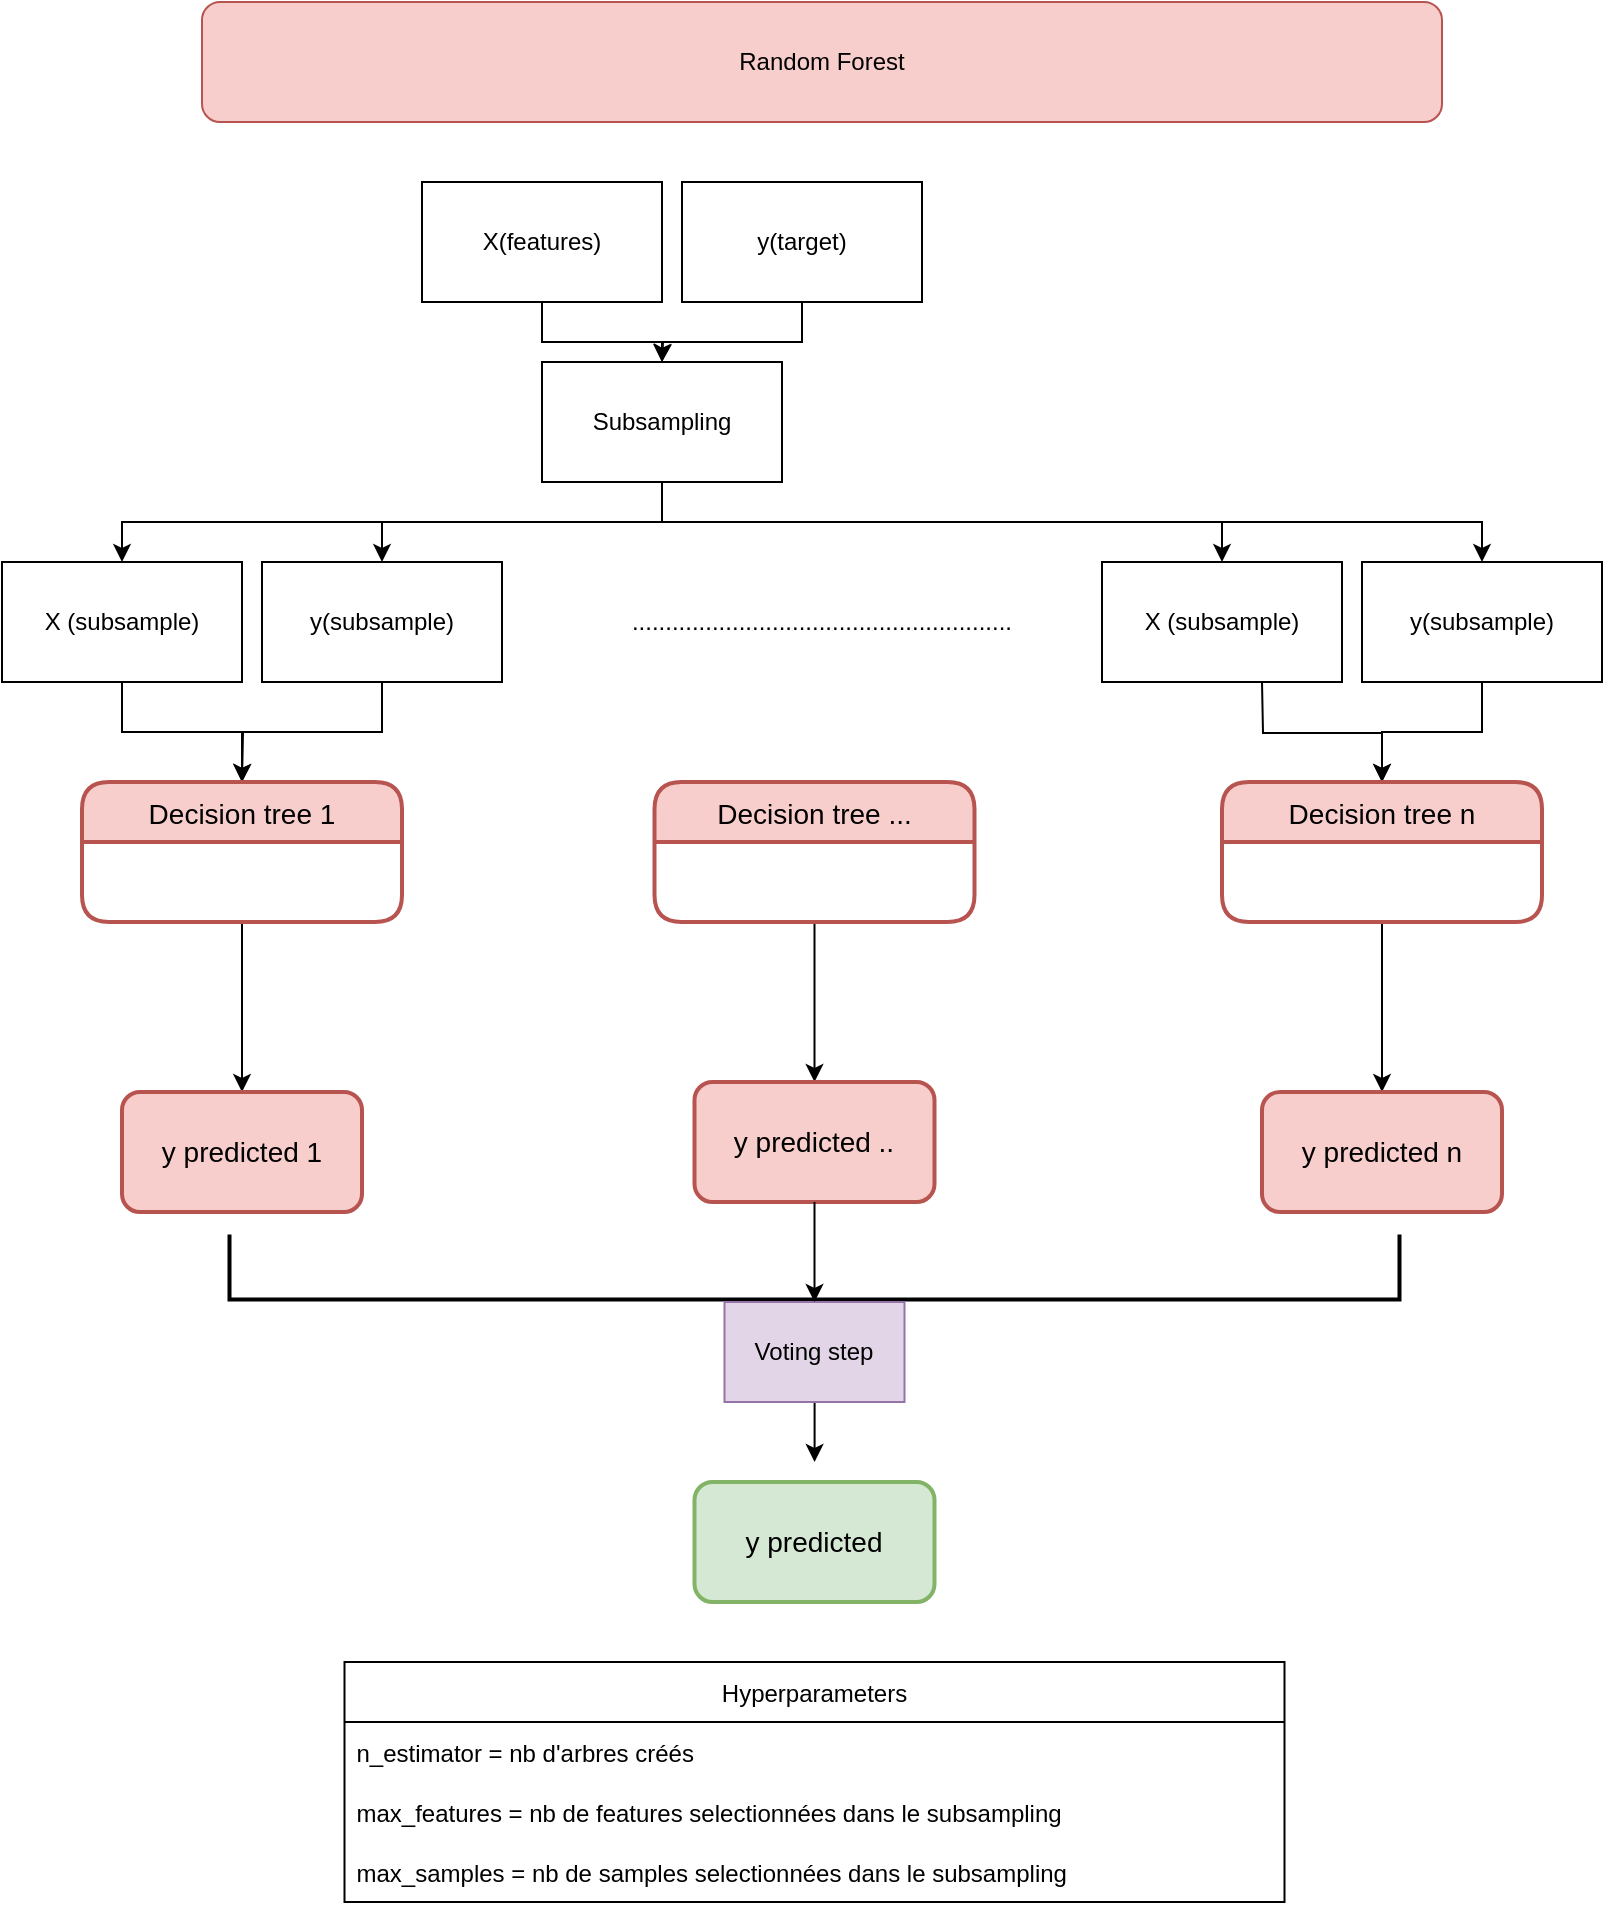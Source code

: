 <mxfile version="19.0.0" type="github">
  <diagram id="Hz01uMnlYN-jJrnOBzyM" name="Page-1">
    <mxGraphModel dx="2031" dy="1171" grid="1" gridSize="10" guides="1" tooltips="1" connect="1" arrows="1" fold="1" page="1" pageScale="1" pageWidth="827" pageHeight="1169" math="0" shadow="0">
      <root>
        <mxCell id="0" />
        <mxCell id="1" parent="0" />
        <mxCell id="j3MlyM1Df4kYm5ywRDjn-4" style="edgeStyle=orthogonalEdgeStyle;rounded=0;orthogonalLoop=1;jettySize=auto;html=1;exitX=0.5;exitY=1;exitDx=0;exitDy=0;entryX=0.5;entryY=0;entryDx=0;entryDy=0;" parent="1" source="j3MlyM1Df4kYm5ywRDjn-1" target="j3MlyM1Df4kYm5ywRDjn-3" edge="1">
          <mxGeometry relative="1" as="geometry" />
        </mxCell>
        <mxCell id="j3MlyM1Df4kYm5ywRDjn-1" value="X(features)" style="rounded=0;whiteSpace=wrap;html=1;" parent="1" vertex="1">
          <mxGeometry x="230" y="110" width="120" height="60" as="geometry" />
        </mxCell>
        <mxCell id="j3MlyM1Df4kYm5ywRDjn-5" style="edgeStyle=orthogonalEdgeStyle;rounded=0;orthogonalLoop=1;jettySize=auto;html=1;exitX=0.5;exitY=1;exitDx=0;exitDy=0;" parent="1" source="j3MlyM1Df4kYm5ywRDjn-2" edge="1">
          <mxGeometry relative="1" as="geometry">
            <mxPoint x="350" y="200" as="targetPoint" />
          </mxGeometry>
        </mxCell>
        <mxCell id="j3MlyM1Df4kYm5ywRDjn-2" value="y(target)" style="rounded=0;whiteSpace=wrap;html=1;" parent="1" vertex="1">
          <mxGeometry x="360" y="110" width="120" height="60" as="geometry" />
        </mxCell>
        <mxCell id="j3MlyM1Df4kYm5ywRDjn-16" style="edgeStyle=orthogonalEdgeStyle;rounded=0;orthogonalLoop=1;jettySize=auto;html=1;exitX=0.5;exitY=1;exitDx=0;exitDy=0;" parent="1" source="j3MlyM1Df4kYm5ywRDjn-3" target="j3MlyM1Df4kYm5ywRDjn-6" edge="1">
          <mxGeometry relative="1" as="geometry" />
        </mxCell>
        <mxCell id="j3MlyM1Df4kYm5ywRDjn-17" style="edgeStyle=orthogonalEdgeStyle;rounded=0;orthogonalLoop=1;jettySize=auto;html=1;exitX=0.5;exitY=1;exitDx=0;exitDy=0;entryX=0.5;entryY=0;entryDx=0;entryDy=0;" parent="1" source="j3MlyM1Df4kYm5ywRDjn-3" target="j3MlyM1Df4kYm5ywRDjn-7" edge="1">
          <mxGeometry relative="1" as="geometry" />
        </mxCell>
        <mxCell id="j3MlyM1Df4kYm5ywRDjn-20" style="edgeStyle=orthogonalEdgeStyle;rounded=0;orthogonalLoop=1;jettySize=auto;html=1;exitX=0.5;exitY=1;exitDx=0;exitDy=0;entryX=0.5;entryY=0;entryDx=0;entryDy=0;" parent="1" source="j3MlyM1Df4kYm5ywRDjn-3" target="j3MlyM1Df4kYm5ywRDjn-14" edge="1">
          <mxGeometry relative="1" as="geometry" />
        </mxCell>
        <mxCell id="j3MlyM1Df4kYm5ywRDjn-21" style="edgeStyle=orthogonalEdgeStyle;rounded=0;orthogonalLoop=1;jettySize=auto;html=1;exitX=0.5;exitY=1;exitDx=0;exitDy=0;" parent="1" source="j3MlyM1Df4kYm5ywRDjn-3" target="j3MlyM1Df4kYm5ywRDjn-15" edge="1">
          <mxGeometry relative="1" as="geometry" />
        </mxCell>
        <mxCell id="j3MlyM1Df4kYm5ywRDjn-3" value="Subsampling" style="rounded=0;whiteSpace=wrap;html=1;" parent="1" vertex="1">
          <mxGeometry x="290" y="200" width="120" height="60" as="geometry" />
        </mxCell>
        <mxCell id="j3MlyM1Df4kYm5ywRDjn-29" style="edgeStyle=orthogonalEdgeStyle;rounded=0;orthogonalLoop=1;jettySize=auto;html=1;exitX=0.5;exitY=1;exitDx=0;exitDy=0;entryX=0.5;entryY=0;entryDx=0;entryDy=0;" parent="1" source="j3MlyM1Df4kYm5ywRDjn-6" target="j3MlyM1Df4kYm5ywRDjn-27" edge="1">
          <mxGeometry relative="1" as="geometry" />
        </mxCell>
        <mxCell id="j3MlyM1Df4kYm5ywRDjn-6" value="X (subsample)" style="rounded=0;whiteSpace=wrap;html=1;" parent="1" vertex="1">
          <mxGeometry x="20" y="300" width="120" height="60" as="geometry" />
        </mxCell>
        <mxCell id="j3MlyM1Df4kYm5ywRDjn-30" style="edgeStyle=orthogonalEdgeStyle;rounded=0;orthogonalLoop=1;jettySize=auto;html=1;exitX=0.5;exitY=1;exitDx=0;exitDy=0;" parent="1" source="j3MlyM1Df4kYm5ywRDjn-7" edge="1">
          <mxGeometry relative="1" as="geometry">
            <mxPoint x="140" y="410" as="targetPoint" />
          </mxGeometry>
        </mxCell>
        <mxCell id="j3MlyM1Df4kYm5ywRDjn-7" value="y(subsample)" style="rounded=0;whiteSpace=wrap;html=1;" parent="1" vertex="1">
          <mxGeometry x="150" y="300" width="120" height="60" as="geometry" />
        </mxCell>
        <mxCell id="j3MlyM1Df4kYm5ywRDjn-14" value="X (subsample)" style="rounded=0;whiteSpace=wrap;html=1;" parent="1" vertex="1">
          <mxGeometry x="570" y="300" width="120" height="60" as="geometry" />
        </mxCell>
        <mxCell id="j3MlyM1Df4kYm5ywRDjn-34" style="edgeStyle=orthogonalEdgeStyle;rounded=0;orthogonalLoop=1;jettySize=auto;html=1;exitX=0.5;exitY=1;exitDx=0;exitDy=0;" parent="1" source="j3MlyM1Df4kYm5ywRDjn-15" target="j3MlyM1Df4kYm5ywRDjn-33" edge="1">
          <mxGeometry relative="1" as="geometry" />
        </mxCell>
        <mxCell id="j3MlyM1Df4kYm5ywRDjn-15" value="y(subsample)" style="rounded=0;whiteSpace=wrap;html=1;" parent="1" vertex="1">
          <mxGeometry x="700" y="300" width="120" height="60" as="geometry" />
        </mxCell>
        <mxCell id="j3MlyM1Df4kYm5ywRDjn-41" value="" style="edgeStyle=orthogonalEdgeStyle;rounded=0;orthogonalLoop=1;jettySize=auto;html=1;entryX=0.5;entryY=0;entryDx=0;entryDy=0;exitX=0.5;exitY=1;exitDx=0;exitDy=0;" parent="1" source="rcQwtoCR0pDMbT0KjYeT-1" target="j3MlyM1Df4kYm5ywRDjn-39" edge="1">
          <mxGeometry relative="1" as="geometry">
            <mxPoint x="426.25" y="410" as="targetPoint" />
          </mxGeometry>
        </mxCell>
        <mxCell id="j3MlyM1Df4kYm5ywRDjn-22" value="........................................................." style="text;html=1;strokeColor=none;fillColor=none;align=center;verticalAlign=middle;whiteSpace=wrap;rounded=0;" parent="1" vertex="1">
          <mxGeometry x="320" y="315" width="220" height="30" as="geometry" />
        </mxCell>
        <mxCell id="j3MlyM1Df4kYm5ywRDjn-36" value="" style="edgeStyle=orthogonalEdgeStyle;rounded=0;orthogonalLoop=1;jettySize=auto;html=1;" parent="1" source="j3MlyM1Df4kYm5ywRDjn-27" target="j3MlyM1Df4kYm5ywRDjn-35" edge="1">
          <mxGeometry relative="1" as="geometry" />
        </mxCell>
        <mxCell id="j3MlyM1Df4kYm5ywRDjn-27" value="Decision tree 1" style="swimlane;childLayout=stackLayout;horizontal=1;startSize=30;horizontalStack=0;rounded=1;fontSize=14;fontStyle=0;strokeWidth=2;resizeParent=0;resizeLast=1;shadow=0;dashed=0;align=center;fillColor=#f8cecc;strokeColor=#b85450;" parent="1" vertex="1">
          <mxGeometry x="60" y="410" width="160" height="70" as="geometry" />
        </mxCell>
        <mxCell id="j3MlyM1Df4kYm5ywRDjn-31" style="edgeStyle=orthogonalEdgeStyle;rounded=0;orthogonalLoop=1;jettySize=auto;html=1;exitX=0.5;exitY=1;exitDx=0;exitDy=0;entryX=0.5;entryY=0;entryDx=0;entryDy=0;" parent="1" target="j3MlyM1Df4kYm5ywRDjn-33" edge="1">
          <mxGeometry relative="1" as="geometry">
            <mxPoint x="650" y="360" as="sourcePoint" />
          </mxGeometry>
        </mxCell>
        <mxCell id="j3MlyM1Df4kYm5ywRDjn-38" value="" style="edgeStyle=orthogonalEdgeStyle;rounded=0;orthogonalLoop=1;jettySize=auto;html=1;" parent="1" source="j3MlyM1Df4kYm5ywRDjn-33" target="j3MlyM1Df4kYm5ywRDjn-37" edge="1">
          <mxGeometry relative="1" as="geometry" />
        </mxCell>
        <mxCell id="j3MlyM1Df4kYm5ywRDjn-33" value="Decision tree n" style="swimlane;childLayout=stackLayout;horizontal=1;startSize=30;horizontalStack=0;rounded=1;fontSize=14;fontStyle=0;strokeWidth=2;resizeParent=0;resizeLast=1;shadow=0;dashed=0;align=center;fillColor=#f8cecc;strokeColor=#b85450;" parent="1" vertex="1">
          <mxGeometry x="630" y="410" width="160" height="70" as="geometry" />
        </mxCell>
        <mxCell id="j3MlyM1Df4kYm5ywRDjn-35" value="y predicted 1" style="whiteSpace=wrap;html=1;fontSize=14;fillColor=#f8cecc;strokeColor=#b85450;fontStyle=0;startSize=30;rounded=1;strokeWidth=2;shadow=0;dashed=0;" parent="1" vertex="1">
          <mxGeometry x="80" y="565" width="120" height="60" as="geometry" />
        </mxCell>
        <mxCell id="j3MlyM1Df4kYm5ywRDjn-37" value="y predicted n" style="whiteSpace=wrap;html=1;fontSize=14;fillColor=#f8cecc;strokeColor=#b85450;fontStyle=0;startSize=30;rounded=1;strokeWidth=2;shadow=0;dashed=0;" parent="1" vertex="1">
          <mxGeometry x="650" y="565" width="120" height="60" as="geometry" />
        </mxCell>
        <mxCell id="j3MlyM1Df4kYm5ywRDjn-39" value="y predicted .." style="whiteSpace=wrap;html=1;fontSize=14;fillColor=#f8cecc;strokeColor=#b85450;fontStyle=0;startSize=30;rounded=1;strokeWidth=2;shadow=0;dashed=0;" parent="1" vertex="1">
          <mxGeometry x="366.25" y="560" width="120" height="60" as="geometry" />
        </mxCell>
        <mxCell id="j3MlyM1Df4kYm5ywRDjn-44" value="" style="edgeStyle=orthogonalEdgeStyle;rounded=0;orthogonalLoop=1;jettySize=auto;html=1;startArrow=none;" parent="1" source="j3MlyM1Df4kYm5ywRDjn-45" edge="1">
          <mxGeometry relative="1" as="geometry">
            <mxPoint x="426.286" y="750.0" as="targetPoint" />
          </mxGeometry>
        </mxCell>
        <mxCell id="j3MlyM1Df4kYm5ywRDjn-42" value="" style="strokeWidth=2;html=1;shape=mxgraph.flowchart.annotation_1;align=left;pointerEvents=1;rotation=-90;" parent="1" vertex="1">
          <mxGeometry x="410" y="360" width="32.5" height="585" as="geometry" />
        </mxCell>
        <mxCell id="j3MlyM1Df4kYm5ywRDjn-45" value="Voting step" style="text;html=1;strokeColor=#9673a6;fillColor=#e1d5e7;align=center;verticalAlign=middle;whiteSpace=wrap;rounded=0;" parent="1" vertex="1">
          <mxGeometry x="381.25" y="670" width="90" height="50" as="geometry" />
        </mxCell>
        <mxCell id="j3MlyM1Df4kYm5ywRDjn-47" value="y predicted " style="whiteSpace=wrap;html=1;fontSize=14;fillColor=#d5e8d4;strokeColor=#82b366;fontStyle=0;startSize=30;rounded=1;strokeWidth=2;shadow=0;dashed=0;" parent="1" vertex="1">
          <mxGeometry x="366.25" y="760" width="120" height="60" as="geometry" />
        </mxCell>
        <mxCell id="rcQwtoCR0pDMbT0KjYeT-1" value="Decision tree ..." style="swimlane;childLayout=stackLayout;horizontal=1;startSize=30;horizontalStack=0;rounded=1;fontSize=14;fontStyle=0;strokeWidth=2;resizeParent=0;resizeLast=1;shadow=0;dashed=0;align=center;fillColor=#f8cecc;strokeColor=#b85450;" parent="1" vertex="1">
          <mxGeometry x="346.25" y="410" width="160" height="70" as="geometry" />
        </mxCell>
        <mxCell id="rcQwtoCR0pDMbT0KjYeT-2" value="" style="endArrow=classic;html=1;rounded=0;exitX=0.5;exitY=1;exitDx=0;exitDy=0;" parent="1" source="j3MlyM1Df4kYm5ywRDjn-39" target="j3MlyM1Df4kYm5ywRDjn-45" edge="1">
          <mxGeometry width="50" height="50" relative="1" as="geometry">
            <mxPoint x="510" y="610" as="sourcePoint" />
            <mxPoint x="560" y="560" as="targetPoint" />
          </mxGeometry>
        </mxCell>
        <mxCell id="QgA_VdqY6jFROCDWi0H--1" value="Hyperparameters" style="swimlane;fontStyle=0;childLayout=stackLayout;horizontal=1;startSize=30;horizontalStack=0;resizeParent=1;resizeParentMax=0;resizeLast=0;collapsible=1;marginBottom=0;" vertex="1" parent="1">
          <mxGeometry x="191.25" y="850" width="470" height="120" as="geometry" />
        </mxCell>
        <mxCell id="QgA_VdqY6jFROCDWi0H--2" value="n_estimator = nb d&#39;arbres créés" style="text;strokeColor=none;fillColor=none;align=left;verticalAlign=middle;spacingLeft=4;spacingRight=4;overflow=hidden;points=[[0,0.5],[1,0.5]];portConstraint=eastwest;rotatable=0;" vertex="1" parent="QgA_VdqY6jFROCDWi0H--1">
          <mxGeometry y="30" width="470" height="30" as="geometry" />
        </mxCell>
        <mxCell id="QgA_VdqY6jFROCDWi0H--3" value="max_features = nb de features selectionnées dans le subsampling" style="text;strokeColor=none;fillColor=none;align=left;verticalAlign=middle;spacingLeft=4;spacingRight=4;overflow=hidden;points=[[0,0.5],[1,0.5]];portConstraint=eastwest;rotatable=0;" vertex="1" parent="QgA_VdqY6jFROCDWi0H--1">
          <mxGeometry y="60" width="470" height="30" as="geometry" />
        </mxCell>
        <mxCell id="QgA_VdqY6jFROCDWi0H--4" value="max_samples = nb de samples selectionnées dans le subsampling" style="text;strokeColor=none;fillColor=none;align=left;verticalAlign=middle;spacingLeft=4;spacingRight=4;overflow=hidden;points=[[0,0.5],[1,0.5]];portConstraint=eastwest;rotatable=0;" vertex="1" parent="QgA_VdqY6jFROCDWi0H--1">
          <mxGeometry y="90" width="470" height="30" as="geometry" />
        </mxCell>
        <mxCell id="QgA_VdqY6jFROCDWi0H--5" value="Random Forest" style="rounded=1;whiteSpace=wrap;html=1;fillColor=#f8cecc;strokeColor=#b85450;" vertex="1" parent="1">
          <mxGeometry x="120" y="20" width="620" height="60" as="geometry" />
        </mxCell>
      </root>
    </mxGraphModel>
  </diagram>
</mxfile>
